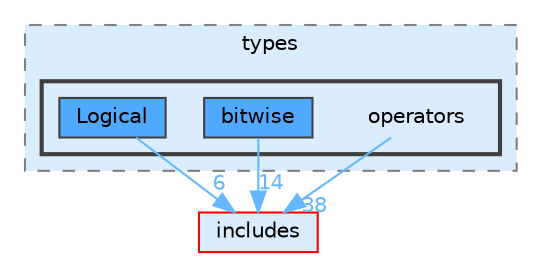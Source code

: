 digraph "lib/types/operators"
{
 // LATEX_PDF_SIZE
  bgcolor="transparent";
  edge [fontname=Helvetica,fontsize=10,labelfontname=Helvetica,labelfontsize=10];
  node [fontname=Helvetica,fontsize=10,shape=box,height=0.2,width=0.4];
  compound=true
  subgraph clusterdir_560694f03ee5bf1136d79e4f1ca1ca37 {
    graph [ bgcolor="#daedff", pencolor="grey50", label="types", fontname=Helvetica,fontsize=10 style="filled,dashed", URL="dir_560694f03ee5bf1136d79e4f1ca1ca37.html",tooltip=""]
  subgraph clusterdir_cc8d397db54d25297def3a698c833207 {
    graph [ bgcolor="#daedff", pencolor="grey25", label="", fontname=Helvetica,fontsize=10 style="filled,bold", URL="dir_cc8d397db54d25297def3a698c833207.html",tooltip=""]
    dir_cc8d397db54d25297def3a698c833207 [shape=plaintext, label="operators"];
  dir_f1cebc03feb444306a0443b04057d30c [label="bitwise", fillcolor="#4ea9ff", color="grey25", style="filled", URL="dir_f1cebc03feb444306a0443b04057d30c.html",tooltip=""];
  dir_407075bd378e66716ff5edd0eafa66b6 [label="Logical", fillcolor="#4ea9ff", color="grey25", style="filled", URL="dir_407075bd378e66716ff5edd0eafa66b6.html",tooltip=""];
  }
  }
  dir_09e761304027c904456130627fd4dcf5 [label="includes", fillcolor="#daedff", color="red", style="filled", URL="dir_09e761304027c904456130627fd4dcf5.html",tooltip=""];
  dir_cc8d397db54d25297def3a698c833207->dir_09e761304027c904456130627fd4dcf5 [headlabel="38", labeldistance=1.5 headhref="dir_000017_000007.html" href="dir_000017_000007.html" color="steelblue1" fontcolor="steelblue1"];
  dir_f1cebc03feb444306a0443b04057d30c->dir_09e761304027c904456130627fd4dcf5 [headlabel="14", labeldistance=1.5 headhref="dir_000001_000007.html" href="dir_000001_000007.html" color="steelblue1" fontcolor="steelblue1"];
  dir_407075bd378e66716ff5edd0eafa66b6->dir_09e761304027c904456130627fd4dcf5 [headlabel="6", labeldistance=1.5 headhref="dir_000011_000007.html" href="dir_000011_000007.html" color="steelblue1" fontcolor="steelblue1"];
}
